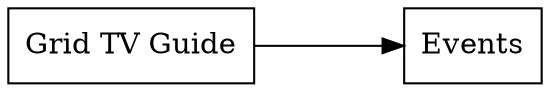 digraph newtvguide {
    node [URL="controlFlow/\N.html" shape=box]
    graph [layout="circo"]
    newtvguide [label="Grid TV Guide" URL="\N.html" root=true]

    newtvguide -> Events
}
